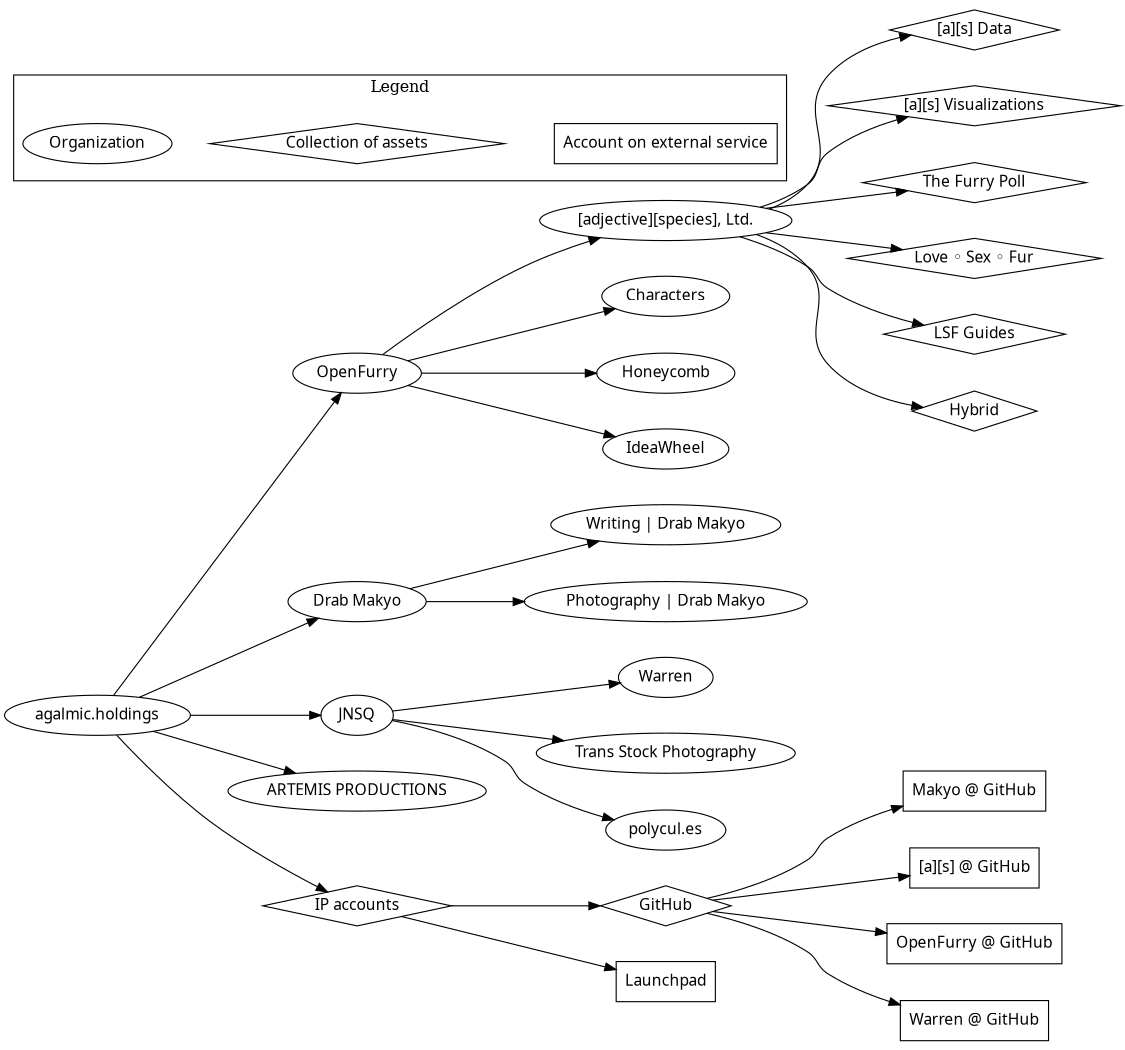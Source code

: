 digraph agalmic_holdings {
	graph [rankdir="LR" size="7.5,7" ratio="fill"]
	node [fontname="Antykwa Torunska"]

	"agalmic.holdings" [URL="http://agalmic.holdings"]

	"OpenFurry" [URL="http://openfurry.org"]
	"agalmic.holdings" -> "OpenFurry"

		as [URL="http://adjectivespecies.com" label="[adjective][species], Ltd."]
		"OpenFurry" -> as

			"[a][s] Data" [shape="diamond" URL="http://adjectivespecies.com"]
			as -> "[a][s] Data"

			"[a][s] Visualizations" [shape="diamond" URL="http://vis.adjectivespecies.com"]
			as -> "[a][s] Visualizations"

			"The Furry Poll" [shape="diamond" URL="https://furrypoll.com"]
			as -> "The Furry Poll"

			"Love ◦ Sex ◦ Fur" [shape="diamond" URL="http://lovesexfur.com"]
			as -> "Love ◦ Sex ◦ Fur"

			"LSF Guides" [shape="diamond" URL="http://guides.lovesexfur.com"]
			as -> "LSF Guides"

			"Hybrid" [shape="diamond" URL="http://hybrid.ink"]
			as -> "Hybrid"

		"Characters" [URL="http://characters.openfurry.org"]
		"OpenFurry" -> "Characters"

		"Honeycomb" [URL="https://honeycomb.cafe"]
		"OpenFurry" -> "Honeycomb"

		"IdeaWheel" [URL="http://ideas.openfurry.org"]
		"OpenFurry" -> "IdeaWheel"

	"Drab Makyo" [URL="http://drab-makyo.com"]
	"agalmic.holdings" -> "Drab Makyo"

		"Writing | Drab Makyo" [URL="http://writing.drab-makyo.com"]
		"Drab Makyo" -> "Writing | Drab Makyo"

		"Photography | Drab Makyo" [URL="http://makyo.photography"]
		"Drab Makyo" -> "Photography | Drab Makyo"

	"JNSQ" [URL="http://jnsq.us"]
	"agalmic.holdings" -> "JNSQ"

		"Warren" [URL="https://warren.community"]
		"JNSQ" -> "Warren"

		"Trans Stock Photography" [URL="http://transstock.photography"]
		"JNSQ" -> "Trans Stock Photography"

		"polycul.es" [URL="http://polycul.es"]
		"JNSQ" -> "polycul.es"

	"ARTEMIS PRODUCTIONS" [URL="http://artemis.productions"]
	"agalmic.holdings" -> "ARTEMIS PRODUCTIONS"

	"IP accounts" [shape="diamond"]
	"agalmic.holdings" -> "IP accounts"

		"GitHub" [shape="diamond"]
		"IP accounts" -> "GitHub"

			"Makyo @ GitHub" [URL="https://github.com/makyo" shape="rect"]
			"GitHub" -> "Makyo @ GitHub"

			"[a][s] @ GitHub" [URL="https://github.com/adjspecies" shape="rect"]
			"GitHub" -> "[a][s] @ GitHub"

			"OpenFurry @ GitHub" [URL="https://github.com/openfurry" shape="rect"]
			"GitHub" -> "OpenFurry @ GitHub"

			"Warren @ GitHub" [URL="https://github.com/warren-community" shape="rect"]
			"GitHub" -> "Warren @ GitHub"

		"Launchpad" [URL="https://launchpad.net/~makyo" shape="rect"]
		"IP accounts" -> "Launchpad"

	subgraph cluster {
		label = "Legend"
		ranksep = ".1"
		rankdir = "LR"
		edge [style="invis"]

		"Organization"

		"Collection of assets" [shape="diamond"]

		"Account on external service" [shape="rect"]

		"Organization" -> "Collection of assets" -> "Account on external service"
	}
}
